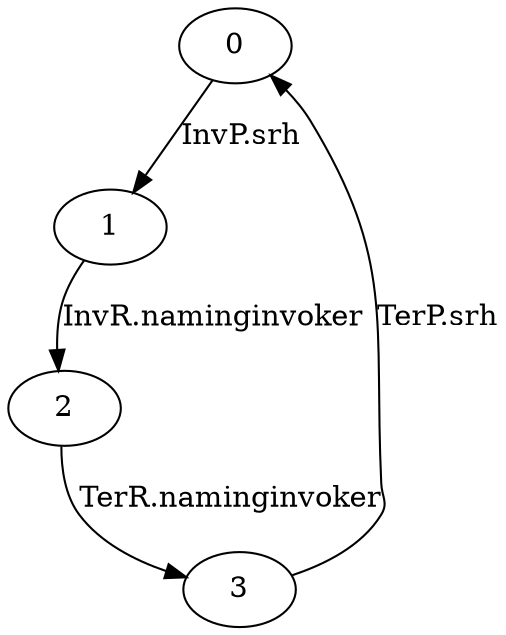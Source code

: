 digraph G {
  0 -> 1 [ label="InvP.srh" ];
  1 -> 2 [ label="InvR.naminginvoker" ];
  2 -> 3 [ label="TerR.naminginvoker" ];
  3 -> 0 [ label="TerP.srh" ];
}
